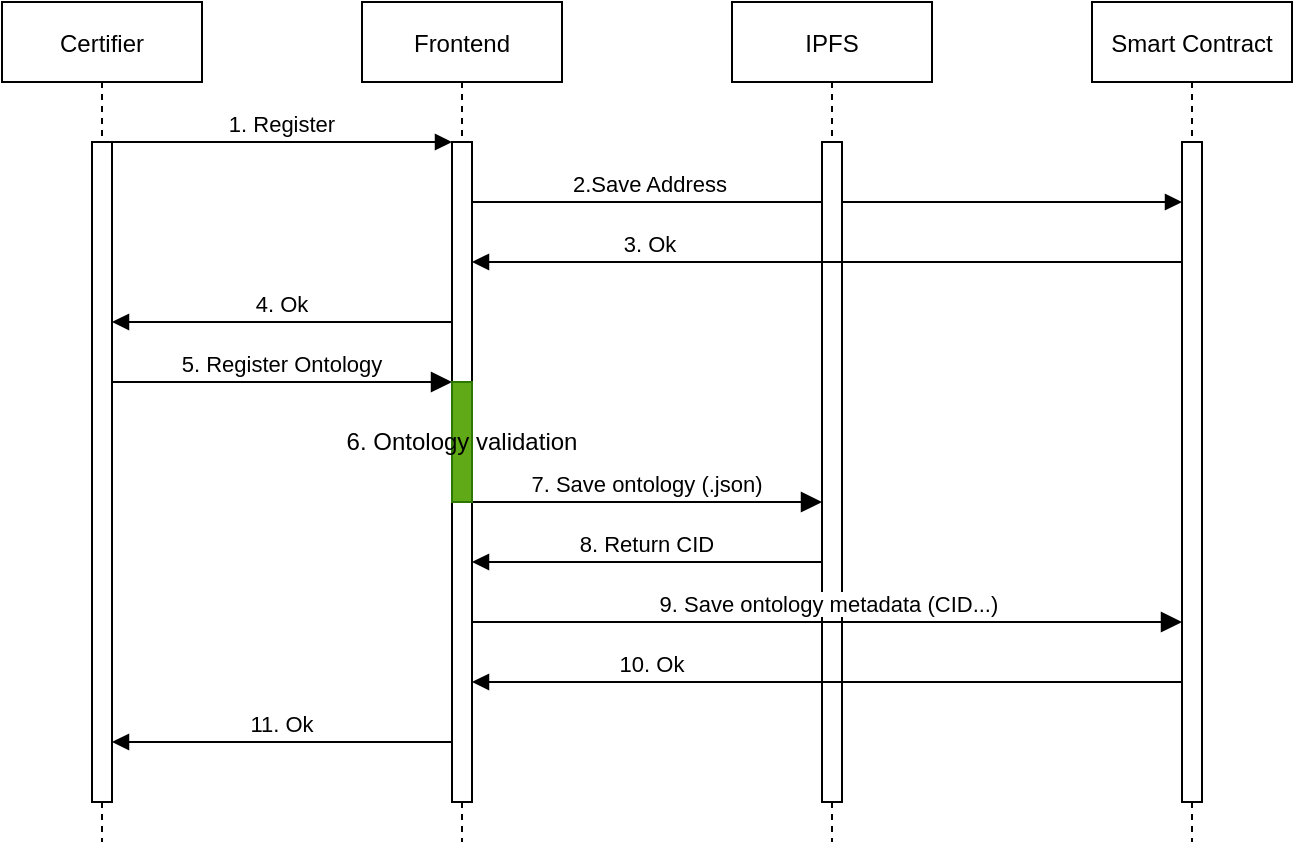 <mxfile>
    <diagram id="53vZRzIDgZGgw-JT5D9q" name="Page-1">
        <mxGraphModel dx="1297" dy="744" grid="1" gridSize="10" guides="1" tooltips="1" connect="1" arrows="1" fold="1" page="1" pageScale="1" pageWidth="850" pageHeight="1100" math="0" shadow="0">
            <root>
                <mxCell id="0"/>
                <mxCell id="1" parent="0"/>
                <mxCell id="2" value="Certifier" style="shape=umlLifeline;perimeter=lifelinePerimeter;container=1;collapsible=0;recursiveResize=0;rounded=0;shadow=0;strokeWidth=1;" parent="1" vertex="1">
                    <mxGeometry x="95" y="80" width="100" height="420" as="geometry"/>
                </mxCell>
                <mxCell id="3" value="" style="points=[];perimeter=orthogonalPerimeter;rounded=0;shadow=0;strokeWidth=1;" parent="2" vertex="1">
                    <mxGeometry x="45" y="70" width="10" height="330" as="geometry"/>
                </mxCell>
                <mxCell id="6" value="Frontend" style="shape=umlLifeline;perimeter=lifelinePerimeter;container=1;collapsible=0;recursiveResize=0;rounded=0;shadow=0;strokeWidth=1;" parent="1" vertex="1">
                    <mxGeometry x="275" y="80" width="100" height="420" as="geometry"/>
                </mxCell>
                <mxCell id="7" value="" style="points=[];perimeter=orthogonalPerimeter;rounded=0;shadow=0;strokeWidth=1;" parent="6" vertex="1">
                    <mxGeometry x="45" y="70" width="10" height="330" as="geometry"/>
                </mxCell>
                <mxCell id="9" value="1. Register" style="verticalAlign=bottom;endArrow=block;entryX=0;entryY=0;shadow=0;strokeWidth=1;" parent="1" source="3" target="7" edge="1">
                    <mxGeometry relative="1" as="geometry">
                        <mxPoint x="250" y="160" as="sourcePoint"/>
                    </mxGeometry>
                </mxCell>
                <mxCell id="10" value="2.Save Address" style="verticalAlign=bottom;endArrow=block;shadow=0;strokeWidth=1;" parent="1" source="7" target="15" edge="1">
                    <mxGeometry x="-0.499" relative="1" as="geometry">
                        <mxPoint x="215" y="200" as="sourcePoint"/>
                        <mxPoint x="670" y="190" as="targetPoint"/>
                        <Array as="points">
                            <mxPoint x="360" y="180"/>
                            <mxPoint x="570" y="180"/>
                            <mxPoint x="590" y="180"/>
                        </Array>
                        <mxPoint as="offset"/>
                    </mxGeometry>
                </mxCell>
                <mxCell id="12" value="IPFS" style="shape=umlLifeline;perimeter=lifelinePerimeter;container=1;collapsible=0;recursiveResize=0;rounded=0;shadow=0;strokeWidth=1;" parent="1" vertex="1">
                    <mxGeometry x="460" y="80" width="100" height="420" as="geometry"/>
                </mxCell>
                <mxCell id="13" value="" style="points=[];perimeter=orthogonalPerimeter;rounded=0;shadow=0;strokeWidth=1;" parent="12" vertex="1">
                    <mxGeometry x="45" y="70" width="10" height="330" as="geometry"/>
                </mxCell>
                <mxCell id="14" value="Smart Contract" style="shape=umlLifeline;perimeter=lifelinePerimeter;container=1;collapsible=0;recursiveResize=0;rounded=0;shadow=0;strokeWidth=1;" parent="1" vertex="1">
                    <mxGeometry x="640" y="80" width="100" height="420" as="geometry"/>
                </mxCell>
                <mxCell id="15" value="" style="points=[];perimeter=orthogonalPerimeter;rounded=0;shadow=0;strokeWidth=1;" parent="14" vertex="1">
                    <mxGeometry x="45" y="70" width="10" height="330" as="geometry"/>
                </mxCell>
                <mxCell id="16" value="4. Ok" style="verticalAlign=bottom;endArrow=block;shadow=0;strokeWidth=1;" parent="1" source="7" target="3" edge="1">
                    <mxGeometry relative="1" as="geometry">
                        <mxPoint x="160" y="170.0" as="sourcePoint"/>
                        <mxPoint x="170" y="231" as="targetPoint"/>
                        <Array as="points">
                            <mxPoint x="280" y="240"/>
                            <mxPoint x="180" y="240"/>
                        </Array>
                    </mxGeometry>
                </mxCell>
                <mxCell id="17" value="3. Ok" style="verticalAlign=bottom;endArrow=none;shadow=0;strokeWidth=1;startArrow=block;startFill=1;endFill=0;" parent="1" source="7" target="15" edge="1">
                    <mxGeometry x="-0.499" relative="1" as="geometry">
                        <mxPoint x="330.25" y="220" as="sourcePoint"/>
                        <mxPoint x="660" y="220" as="targetPoint"/>
                        <Array as="points">
                            <mxPoint x="400" y="210"/>
                            <mxPoint x="550" y="210"/>
                            <mxPoint x="600" y="210"/>
                        </Array>
                        <mxPoint as="offset"/>
                    </mxGeometry>
                </mxCell>
                <mxCell id="18" value="5. Register Ontology" style="verticalAlign=bottom;endArrow=block;endSize=8;shadow=0;strokeWidth=1;endFill=1;" parent="1" edge="1">
                    <mxGeometry relative="1" as="geometry">
                        <mxPoint x="320" y="270" as="targetPoint"/>
                        <mxPoint x="150" y="270" as="sourcePoint"/>
                    </mxGeometry>
                </mxCell>
                <mxCell id="19" value="7. Save ontology (.json)" style="verticalAlign=bottom;endArrow=block;endSize=8;shadow=0;strokeWidth=1;endFill=1;" parent="1" target="13" edge="1" source="7">
                    <mxGeometry relative="1" as="geometry">
                        <mxPoint x="500" y="340" as="targetPoint"/>
                        <mxPoint x="330" y="340" as="sourcePoint"/>
                        <Array as="points">
                            <mxPoint x="360" y="330"/>
                            <mxPoint x="390" y="330"/>
                        </Array>
                    </mxGeometry>
                </mxCell>
                <mxCell id="20" value="9. Save ontology metadata (CID...) " style="verticalAlign=bottom;endArrow=block;endSize=8;shadow=0;strokeWidth=1;endFill=1;" parent="1" source="7" target="15" edge="1">
                    <mxGeometry x="0.014" relative="1" as="geometry">
                        <mxPoint x="650" y="390" as="targetPoint"/>
                        <mxPoint x="330" y="390" as="sourcePoint"/>
                        <mxPoint as="offset"/>
                        <Array as="points">
                            <mxPoint x="380" y="390"/>
                            <mxPoint x="540" y="390"/>
                        </Array>
                    </mxGeometry>
                </mxCell>
                <mxCell id="21" value="8. Return CID" style="verticalAlign=bottom;endArrow=none;endSize=8;shadow=0;strokeWidth=1;endFill=0;startArrow=block;startFill=1;" parent="1" source="7" target="13" edge="1">
                    <mxGeometry relative="1" as="geometry">
                        <mxPoint x="500" y="370" as="targetPoint"/>
                        <mxPoint x="330" y="370" as="sourcePoint"/>
                        <Array as="points">
                            <mxPoint x="370" y="360"/>
                            <mxPoint x="460" y="360"/>
                        </Array>
                    </mxGeometry>
                </mxCell>
                <mxCell id="22" value="" style="points=[];perimeter=orthogonalPerimeter;rounded=0;shadow=0;strokeWidth=1;fillColor=#60a917;strokeColor=#2D7600;fontColor=#ffffff;" parent="1" vertex="1">
                    <mxGeometry x="320" y="270" width="10" height="60" as="geometry"/>
                </mxCell>
                <mxCell id="23" value="6. Ontology validation" style="text;html=1;strokeColor=none;fillColor=none;align=center;verticalAlign=middle;whiteSpace=wrap;rounded=0;" parent="1" vertex="1">
                    <mxGeometry x="265" y="290" width="120" height="20" as="geometry"/>
                </mxCell>
                <mxCell id="24" value="10. Ok" style="verticalAlign=bottom;endArrow=none;shadow=0;strokeWidth=1;startArrow=block;startFill=1;endFill=0;" parent="1" source="7" target="15" edge="1">
                    <mxGeometry x="-0.493" relative="1" as="geometry">
                        <mxPoint x="330.25" y="440" as="sourcePoint"/>
                        <mxPoint x="660" y="440" as="targetPoint"/>
                        <Array as="points">
                            <mxPoint x="460" y="420"/>
                            <mxPoint x="560" y="420"/>
                            <mxPoint x="590" y="420"/>
                        </Array>
                        <mxPoint as="offset"/>
                    </mxGeometry>
                </mxCell>
                <mxCell id="25" value="11. Ok" style="verticalAlign=bottom;endArrow=block;shadow=0;strokeWidth=1;exitX=0;exitY=0.214;exitDx=0;exitDy=0;exitPerimeter=0;" parent="1" edge="1">
                    <mxGeometry relative="1" as="geometry">
                        <mxPoint x="320" y="450.0" as="sourcePoint"/>
                        <mxPoint x="150" y="450" as="targetPoint"/>
                    </mxGeometry>
                </mxCell>
            </root>
        </mxGraphModel>
    </diagram>
</mxfile>